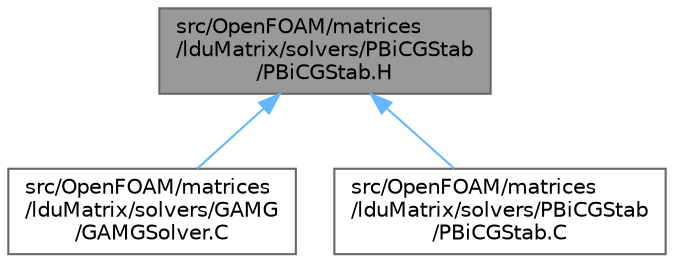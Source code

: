 digraph "src/OpenFOAM/matrices/lduMatrix/solvers/PBiCGStab/PBiCGStab.H"
{
 // LATEX_PDF_SIZE
  bgcolor="transparent";
  edge [fontname=Helvetica,fontsize=10,labelfontname=Helvetica,labelfontsize=10];
  node [fontname=Helvetica,fontsize=10,shape=box,height=0.2,width=0.4];
  Node1 [id="Node000001",label="src/OpenFOAM/matrices\l/lduMatrix/solvers/PBiCGStab\l/PBiCGStab.H",height=0.2,width=0.4,color="gray40", fillcolor="grey60", style="filled", fontcolor="black",tooltip=" "];
  Node1 -> Node2 [id="edge1_Node000001_Node000002",dir="back",color="steelblue1",style="solid",tooltip=" "];
  Node2 [id="Node000002",label="src/OpenFOAM/matrices\l/lduMatrix/solvers/GAMG\l/GAMGSolver.C",height=0.2,width=0.4,color="grey40", fillcolor="white", style="filled",URL="$GAMGSolver_8C.html",tooltip=" "];
  Node1 -> Node3 [id="edge2_Node000001_Node000003",dir="back",color="steelblue1",style="solid",tooltip=" "];
  Node3 [id="Node000003",label="src/OpenFOAM/matrices\l/lduMatrix/solvers/PBiCGStab\l/PBiCGStab.C",height=0.2,width=0.4,color="grey40", fillcolor="white", style="filled",URL="$PBiCGStab_8C.html",tooltip=" "];
}
